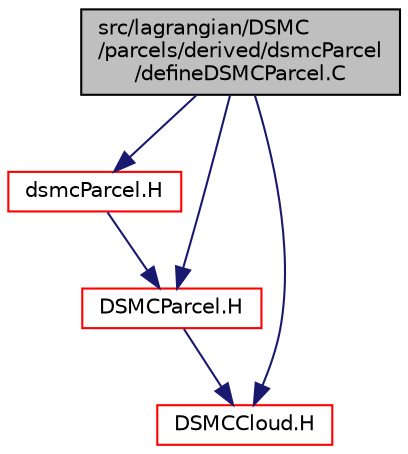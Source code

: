 digraph "src/lagrangian/DSMC/parcels/derived/dsmcParcel/defineDSMCParcel.C"
{
  bgcolor="transparent";
  edge [fontname="Helvetica",fontsize="10",labelfontname="Helvetica",labelfontsize="10"];
  node [fontname="Helvetica",fontsize="10",shape=record];
  Node1 [label="src/lagrangian/DSMC\l/parcels/derived/dsmcParcel\l/defineDSMCParcel.C",height=0.2,width=0.4,color="black", fillcolor="grey75", style="filled", fontcolor="black"];
  Node1 -> Node2 [color="midnightblue",fontsize="10",style="solid",fontname="Helvetica"];
  Node2 [label="dsmcParcel.H",height=0.2,width=0.4,color="red",URL="$a06711.html"];
  Node2 -> Node3 [color="midnightblue",fontsize="10",style="solid",fontname="Helvetica"];
  Node3 [label="DSMCParcel.H",height=0.2,width=0.4,color="red",URL="$a06716.html"];
  Node3 -> Node4 [color="midnightblue",fontsize="10",style="solid",fontname="Helvetica"];
  Node4 [label="DSMCCloud.H",height=0.2,width=0.4,color="red",URL="$a06707.html"];
  Node1 -> Node3 [color="midnightblue",fontsize="10",style="solid",fontname="Helvetica"];
  Node1 -> Node4 [color="midnightblue",fontsize="10",style="solid",fontname="Helvetica"];
}
